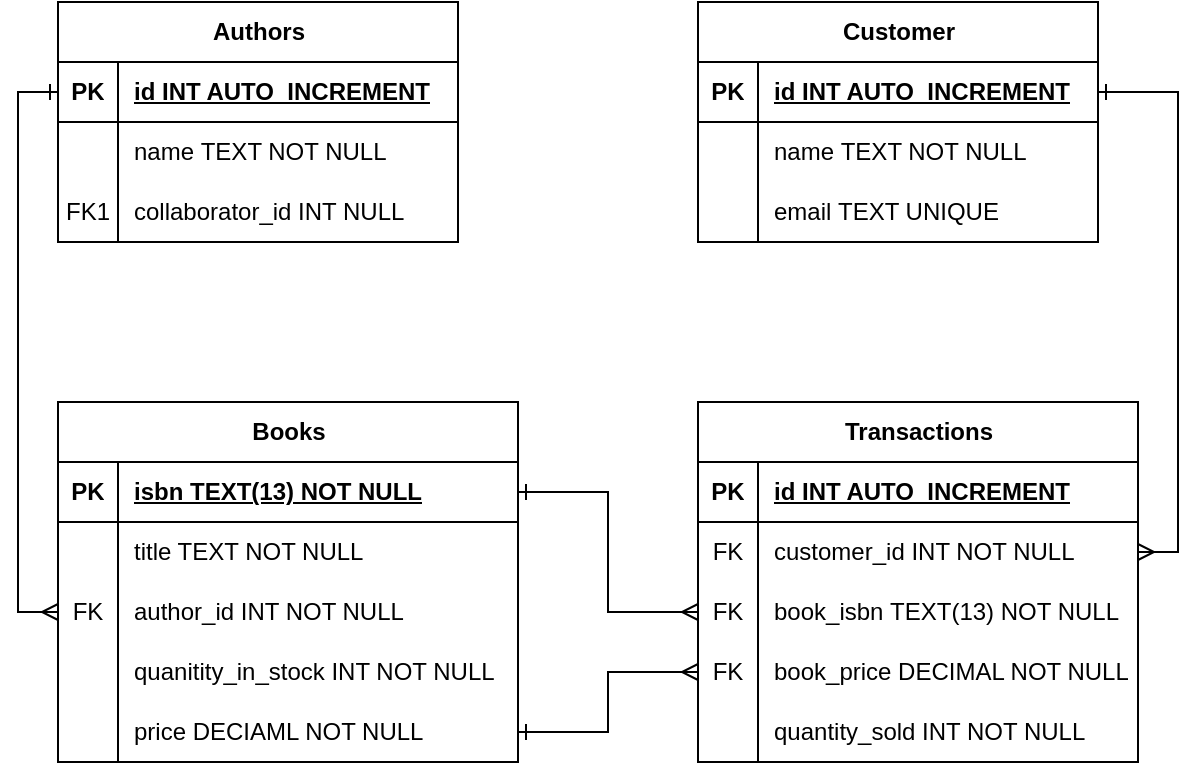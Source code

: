 <mxfile version="24.3.1" type="device">
  <diagram id="R2lEEEUBdFMjLlhIrx00" name="Page-1">
    <mxGraphModel dx="1434" dy="756" grid="1" gridSize="10" guides="1" tooltips="1" connect="1" arrows="1" fold="1" page="1" pageScale="1" pageWidth="850" pageHeight="1100" math="0" shadow="0" extFonts="Permanent Marker^https://fonts.googleapis.com/css?family=Permanent+Marker">
      <root>
        <mxCell id="0" />
        <mxCell id="1" parent="0" />
        <mxCell id="uDvXk4ecQicx8STJXTx6-1" value="Books" style="shape=table;startSize=30;container=1;collapsible=1;childLayout=tableLayout;fixedRows=1;rowLines=0;fontStyle=1;align=center;resizeLast=1;html=1;" parent="1" vertex="1">
          <mxGeometry x="80" y="240" width="230" height="180" as="geometry" />
        </mxCell>
        <mxCell id="uDvXk4ecQicx8STJXTx6-2" value="" style="shape=tableRow;horizontal=0;startSize=0;swimlaneHead=0;swimlaneBody=0;fillColor=none;collapsible=0;dropTarget=0;points=[[0,0.5],[1,0.5]];portConstraint=eastwest;top=0;left=0;right=0;bottom=1;" parent="uDvXk4ecQicx8STJXTx6-1" vertex="1">
          <mxGeometry y="30" width="230" height="30" as="geometry" />
        </mxCell>
        <mxCell id="uDvXk4ecQicx8STJXTx6-3" value="PK" style="shape=partialRectangle;connectable=0;fillColor=none;top=0;left=0;bottom=0;right=0;fontStyle=1;overflow=hidden;whiteSpace=wrap;html=1;" parent="uDvXk4ecQicx8STJXTx6-2" vertex="1">
          <mxGeometry width="30" height="30" as="geometry">
            <mxRectangle width="30" height="30" as="alternateBounds" />
          </mxGeometry>
        </mxCell>
        <mxCell id="uDvXk4ecQicx8STJXTx6-4" value="isbn&amp;nbsp;TEXT(13) NOT NULL" style="shape=partialRectangle;connectable=0;fillColor=none;top=0;left=0;bottom=0;right=0;align=left;spacingLeft=6;fontStyle=5;overflow=hidden;whiteSpace=wrap;html=1;" parent="uDvXk4ecQicx8STJXTx6-2" vertex="1">
          <mxGeometry x="30" width="200" height="30" as="geometry">
            <mxRectangle width="200" height="30" as="alternateBounds" />
          </mxGeometry>
        </mxCell>
        <mxCell id="uDvXk4ecQicx8STJXTx6-5" value="" style="shape=tableRow;horizontal=0;startSize=0;swimlaneHead=0;swimlaneBody=0;fillColor=none;collapsible=0;dropTarget=0;points=[[0,0.5],[1,0.5]];portConstraint=eastwest;top=0;left=0;right=0;bottom=0;" parent="uDvXk4ecQicx8STJXTx6-1" vertex="1">
          <mxGeometry y="60" width="230" height="30" as="geometry" />
        </mxCell>
        <mxCell id="uDvXk4ecQicx8STJXTx6-6" value="" style="shape=partialRectangle;connectable=0;fillColor=none;top=0;left=0;bottom=0;right=0;editable=1;overflow=hidden;whiteSpace=wrap;html=1;" parent="uDvXk4ecQicx8STJXTx6-5" vertex="1">
          <mxGeometry width="30" height="30" as="geometry">
            <mxRectangle width="30" height="30" as="alternateBounds" />
          </mxGeometry>
        </mxCell>
        <mxCell id="uDvXk4ecQicx8STJXTx6-7" value="title TEXT NOT NULL" style="shape=partialRectangle;connectable=0;fillColor=none;top=0;left=0;bottom=0;right=0;align=left;spacingLeft=6;overflow=hidden;whiteSpace=wrap;html=1;" parent="uDvXk4ecQicx8STJXTx6-5" vertex="1">
          <mxGeometry x="30" width="200" height="30" as="geometry">
            <mxRectangle width="200" height="30" as="alternateBounds" />
          </mxGeometry>
        </mxCell>
        <mxCell id="uDvXk4ecQicx8STJXTx6-8" value="" style="shape=tableRow;horizontal=0;startSize=0;swimlaneHead=0;swimlaneBody=0;fillColor=none;collapsible=0;dropTarget=0;points=[[0,0.5],[1,0.5]];portConstraint=eastwest;top=0;left=0;right=0;bottom=0;" parent="uDvXk4ecQicx8STJXTx6-1" vertex="1">
          <mxGeometry y="90" width="230" height="30" as="geometry" />
        </mxCell>
        <mxCell id="uDvXk4ecQicx8STJXTx6-9" value="FK" style="shape=partialRectangle;connectable=0;fillColor=none;top=0;left=0;bottom=0;right=0;editable=1;overflow=hidden;whiteSpace=wrap;html=1;" parent="uDvXk4ecQicx8STJXTx6-8" vertex="1">
          <mxGeometry width="30" height="30" as="geometry">
            <mxRectangle width="30" height="30" as="alternateBounds" />
          </mxGeometry>
        </mxCell>
        <mxCell id="uDvXk4ecQicx8STJXTx6-10" value="author_id INT NOT NULL" style="shape=partialRectangle;connectable=0;fillColor=none;top=0;left=0;bottom=0;right=0;align=left;spacingLeft=6;overflow=hidden;whiteSpace=wrap;html=1;" parent="uDvXk4ecQicx8STJXTx6-8" vertex="1">
          <mxGeometry x="30" width="200" height="30" as="geometry">
            <mxRectangle width="200" height="30" as="alternateBounds" />
          </mxGeometry>
        </mxCell>
        <mxCell id="uDvXk4ecQicx8STJXTx6-11" value="" style="shape=tableRow;horizontal=0;startSize=0;swimlaneHead=0;swimlaneBody=0;fillColor=none;collapsible=0;dropTarget=0;points=[[0,0.5],[1,0.5]];portConstraint=eastwest;top=0;left=0;right=0;bottom=0;" parent="uDvXk4ecQicx8STJXTx6-1" vertex="1">
          <mxGeometry y="120" width="230" height="30" as="geometry" />
        </mxCell>
        <mxCell id="uDvXk4ecQicx8STJXTx6-12" value="" style="shape=partialRectangle;connectable=0;fillColor=none;top=0;left=0;bottom=0;right=0;editable=1;overflow=hidden;whiteSpace=wrap;html=1;" parent="uDvXk4ecQicx8STJXTx6-11" vertex="1">
          <mxGeometry width="30" height="30" as="geometry">
            <mxRectangle width="30" height="30" as="alternateBounds" />
          </mxGeometry>
        </mxCell>
        <mxCell id="uDvXk4ecQicx8STJXTx6-13" value="quanitity_in_stock INT NOT NULL" style="shape=partialRectangle;connectable=0;fillColor=none;top=0;left=0;bottom=0;right=0;align=left;spacingLeft=6;overflow=hidden;whiteSpace=wrap;html=1;" parent="uDvXk4ecQicx8STJXTx6-11" vertex="1">
          <mxGeometry x="30" width="200" height="30" as="geometry">
            <mxRectangle width="200" height="30" as="alternateBounds" />
          </mxGeometry>
        </mxCell>
        <mxCell id="uDvXk4ecQicx8STJXTx6-53" style="shape=tableRow;horizontal=0;startSize=0;swimlaneHead=0;swimlaneBody=0;fillColor=none;collapsible=0;dropTarget=0;points=[[0,0.5],[1,0.5]];portConstraint=eastwest;top=0;left=0;right=0;bottom=0;" parent="uDvXk4ecQicx8STJXTx6-1" vertex="1">
          <mxGeometry y="150" width="230" height="30" as="geometry" />
        </mxCell>
        <mxCell id="uDvXk4ecQicx8STJXTx6-54" style="shape=partialRectangle;connectable=0;fillColor=none;top=0;left=0;bottom=0;right=0;editable=1;overflow=hidden;whiteSpace=wrap;html=1;" parent="uDvXk4ecQicx8STJXTx6-53" vertex="1">
          <mxGeometry width="30" height="30" as="geometry">
            <mxRectangle width="30" height="30" as="alternateBounds" />
          </mxGeometry>
        </mxCell>
        <mxCell id="uDvXk4ecQicx8STJXTx6-55" value="price DECIAML NOT NULL" style="shape=partialRectangle;connectable=0;fillColor=none;top=0;left=0;bottom=0;right=0;align=left;spacingLeft=6;overflow=hidden;whiteSpace=wrap;html=1;" parent="uDvXk4ecQicx8STJXTx6-53" vertex="1">
          <mxGeometry x="30" width="200" height="30" as="geometry">
            <mxRectangle width="200" height="30" as="alternateBounds" />
          </mxGeometry>
        </mxCell>
        <mxCell id="uDvXk4ecQicx8STJXTx6-14" value="Transactions" style="shape=table;startSize=30;container=1;collapsible=1;childLayout=tableLayout;fixedRows=1;rowLines=0;fontStyle=1;align=center;resizeLast=1;html=1;" parent="1" vertex="1">
          <mxGeometry x="400" y="240" width="220" height="180" as="geometry" />
        </mxCell>
        <mxCell id="uDvXk4ecQicx8STJXTx6-15" value="" style="shape=tableRow;horizontal=0;startSize=0;swimlaneHead=0;swimlaneBody=0;fillColor=none;collapsible=0;dropTarget=0;points=[[0,0.5],[1,0.5]];portConstraint=eastwest;top=0;left=0;right=0;bottom=1;" parent="uDvXk4ecQicx8STJXTx6-14" vertex="1">
          <mxGeometry y="30" width="220" height="30" as="geometry" />
        </mxCell>
        <mxCell id="uDvXk4ecQicx8STJXTx6-16" value="PK" style="shape=partialRectangle;connectable=0;fillColor=none;top=0;left=0;bottom=0;right=0;fontStyle=1;overflow=hidden;whiteSpace=wrap;html=1;" parent="uDvXk4ecQicx8STJXTx6-15" vertex="1">
          <mxGeometry width="30" height="30" as="geometry">
            <mxRectangle width="30" height="30" as="alternateBounds" />
          </mxGeometry>
        </mxCell>
        <mxCell id="uDvXk4ecQicx8STJXTx6-17" value="id&amp;nbsp;INT AUTO_INCREMENT" style="shape=partialRectangle;connectable=0;fillColor=none;top=0;left=0;bottom=0;right=0;align=left;spacingLeft=6;fontStyle=5;overflow=hidden;whiteSpace=wrap;html=1;" parent="uDvXk4ecQicx8STJXTx6-15" vertex="1">
          <mxGeometry x="30" width="190" height="30" as="geometry">
            <mxRectangle width="190" height="30" as="alternateBounds" />
          </mxGeometry>
        </mxCell>
        <mxCell id="uDvXk4ecQicx8STJXTx6-18" value="" style="shape=tableRow;horizontal=0;startSize=0;swimlaneHead=0;swimlaneBody=0;fillColor=none;collapsible=0;dropTarget=0;points=[[0,0.5],[1,0.5]];portConstraint=eastwest;top=0;left=0;right=0;bottom=0;" parent="uDvXk4ecQicx8STJXTx6-14" vertex="1">
          <mxGeometry y="60" width="220" height="30" as="geometry" />
        </mxCell>
        <mxCell id="uDvXk4ecQicx8STJXTx6-19" value="FK" style="shape=partialRectangle;connectable=0;fillColor=none;top=0;left=0;bottom=0;right=0;editable=1;overflow=hidden;whiteSpace=wrap;html=1;" parent="uDvXk4ecQicx8STJXTx6-18" vertex="1">
          <mxGeometry width="30" height="30" as="geometry">
            <mxRectangle width="30" height="30" as="alternateBounds" />
          </mxGeometry>
        </mxCell>
        <mxCell id="uDvXk4ecQicx8STJXTx6-20" value="customer_id&amp;nbsp;INT NOT NULL" style="shape=partialRectangle;connectable=0;fillColor=none;top=0;left=0;bottom=0;right=0;align=left;spacingLeft=6;overflow=hidden;whiteSpace=wrap;html=1;" parent="uDvXk4ecQicx8STJXTx6-18" vertex="1">
          <mxGeometry x="30" width="190" height="30" as="geometry">
            <mxRectangle width="190" height="30" as="alternateBounds" />
          </mxGeometry>
        </mxCell>
        <mxCell id="UhB80fwt8fDrq1d2Jf7F-4" style="shape=tableRow;horizontal=0;startSize=0;swimlaneHead=0;swimlaneBody=0;fillColor=none;collapsible=0;dropTarget=0;points=[[0,0.5],[1,0.5]];portConstraint=eastwest;top=0;left=0;right=0;bottom=0;" vertex="1" parent="uDvXk4ecQicx8STJXTx6-14">
          <mxGeometry y="90" width="220" height="30" as="geometry" />
        </mxCell>
        <mxCell id="UhB80fwt8fDrq1d2Jf7F-5" value="FK" style="shape=partialRectangle;connectable=0;fillColor=none;top=0;left=0;bottom=0;right=0;editable=1;overflow=hidden;whiteSpace=wrap;html=1;" vertex="1" parent="UhB80fwt8fDrq1d2Jf7F-4">
          <mxGeometry width="30" height="30" as="geometry">
            <mxRectangle width="30" height="30" as="alternateBounds" />
          </mxGeometry>
        </mxCell>
        <mxCell id="UhB80fwt8fDrq1d2Jf7F-6" value="book_isbn&amp;nbsp;TEXT(13) NOT NULL" style="shape=partialRectangle;connectable=0;fillColor=none;top=0;left=0;bottom=0;right=0;align=left;spacingLeft=6;overflow=hidden;whiteSpace=wrap;html=1;" vertex="1" parent="UhB80fwt8fDrq1d2Jf7F-4">
          <mxGeometry x="30" width="190" height="30" as="geometry">
            <mxRectangle width="190" height="30" as="alternateBounds" />
          </mxGeometry>
        </mxCell>
        <mxCell id="UhB80fwt8fDrq1d2Jf7F-1" style="shape=tableRow;horizontal=0;startSize=0;swimlaneHead=0;swimlaneBody=0;fillColor=none;collapsible=0;dropTarget=0;points=[[0,0.5],[1,0.5]];portConstraint=eastwest;top=0;left=0;right=0;bottom=0;" vertex="1" parent="uDvXk4ecQicx8STJXTx6-14">
          <mxGeometry y="120" width="220" height="30" as="geometry" />
        </mxCell>
        <mxCell id="UhB80fwt8fDrq1d2Jf7F-2" value="FK" style="shape=partialRectangle;connectable=0;fillColor=none;top=0;left=0;bottom=0;right=0;editable=1;overflow=hidden;whiteSpace=wrap;html=1;" vertex="1" parent="UhB80fwt8fDrq1d2Jf7F-1">
          <mxGeometry width="30" height="30" as="geometry">
            <mxRectangle width="30" height="30" as="alternateBounds" />
          </mxGeometry>
        </mxCell>
        <mxCell id="UhB80fwt8fDrq1d2Jf7F-3" value="book_price&amp;nbsp;DECIMAL NOT NULL" style="shape=partialRectangle;connectable=0;fillColor=none;top=0;left=0;bottom=0;right=0;align=left;spacingLeft=6;overflow=hidden;whiteSpace=wrap;html=1;" vertex="1" parent="UhB80fwt8fDrq1d2Jf7F-1">
          <mxGeometry x="30" width="190" height="30" as="geometry">
            <mxRectangle width="190" height="30" as="alternateBounds" />
          </mxGeometry>
        </mxCell>
        <mxCell id="uDvXk4ecQicx8STJXTx6-21" value="" style="shape=tableRow;horizontal=0;startSize=0;swimlaneHead=0;swimlaneBody=0;fillColor=none;collapsible=0;dropTarget=0;points=[[0,0.5],[1,0.5]];portConstraint=eastwest;top=0;left=0;right=0;bottom=0;" parent="uDvXk4ecQicx8STJXTx6-14" vertex="1">
          <mxGeometry y="150" width="220" height="30" as="geometry" />
        </mxCell>
        <mxCell id="uDvXk4ecQicx8STJXTx6-22" value="" style="shape=partialRectangle;connectable=0;fillColor=none;top=0;left=0;bottom=0;right=0;editable=1;overflow=hidden;whiteSpace=wrap;html=1;" parent="uDvXk4ecQicx8STJXTx6-21" vertex="1">
          <mxGeometry width="30" height="30" as="geometry">
            <mxRectangle width="30" height="30" as="alternateBounds" />
          </mxGeometry>
        </mxCell>
        <mxCell id="uDvXk4ecQicx8STJXTx6-23" value="quantity_sold&amp;nbsp;INT NOT NULL" style="shape=partialRectangle;connectable=0;fillColor=none;top=0;left=0;bottom=0;right=0;align=left;spacingLeft=6;overflow=hidden;whiteSpace=wrap;html=1;" parent="uDvXk4ecQicx8STJXTx6-21" vertex="1">
          <mxGeometry x="30" width="190" height="30" as="geometry">
            <mxRectangle width="190" height="30" as="alternateBounds" />
          </mxGeometry>
        </mxCell>
        <mxCell id="uDvXk4ecQicx8STJXTx6-27" value="Customer" style="shape=table;startSize=30;container=1;collapsible=1;childLayout=tableLayout;fixedRows=1;rowLines=0;fontStyle=1;align=center;resizeLast=1;html=1;" parent="1" vertex="1">
          <mxGeometry x="400" y="40" width="200" height="120" as="geometry" />
        </mxCell>
        <mxCell id="uDvXk4ecQicx8STJXTx6-28" value="" style="shape=tableRow;horizontal=0;startSize=0;swimlaneHead=0;swimlaneBody=0;fillColor=none;collapsible=0;dropTarget=0;points=[[0,0.5],[1,0.5]];portConstraint=eastwest;top=0;left=0;right=0;bottom=1;" parent="uDvXk4ecQicx8STJXTx6-27" vertex="1">
          <mxGeometry y="30" width="200" height="30" as="geometry" />
        </mxCell>
        <mxCell id="uDvXk4ecQicx8STJXTx6-29" value="PK" style="shape=partialRectangle;connectable=0;fillColor=none;top=0;left=0;bottom=0;right=0;fontStyle=1;overflow=hidden;whiteSpace=wrap;html=1;" parent="uDvXk4ecQicx8STJXTx6-28" vertex="1">
          <mxGeometry width="30" height="30" as="geometry">
            <mxRectangle width="30" height="30" as="alternateBounds" />
          </mxGeometry>
        </mxCell>
        <mxCell id="uDvXk4ecQicx8STJXTx6-30" value="id&amp;nbsp;INT AUTO_INCREMENT" style="shape=partialRectangle;connectable=0;fillColor=none;top=0;left=0;bottom=0;right=0;align=left;spacingLeft=6;fontStyle=5;overflow=hidden;whiteSpace=wrap;html=1;" parent="uDvXk4ecQicx8STJXTx6-28" vertex="1">
          <mxGeometry x="30" width="170" height="30" as="geometry">
            <mxRectangle width="170" height="30" as="alternateBounds" />
          </mxGeometry>
        </mxCell>
        <mxCell id="uDvXk4ecQicx8STJXTx6-34" value="" style="shape=tableRow;horizontal=0;startSize=0;swimlaneHead=0;swimlaneBody=0;fillColor=none;collapsible=0;dropTarget=0;points=[[0,0.5],[1,0.5]];portConstraint=eastwest;top=0;left=0;right=0;bottom=0;" parent="uDvXk4ecQicx8STJXTx6-27" vertex="1">
          <mxGeometry y="60" width="200" height="30" as="geometry" />
        </mxCell>
        <mxCell id="uDvXk4ecQicx8STJXTx6-35" value="" style="shape=partialRectangle;connectable=0;fillColor=none;top=0;left=0;bottom=0;right=0;editable=1;overflow=hidden;whiteSpace=wrap;html=1;" parent="uDvXk4ecQicx8STJXTx6-34" vertex="1">
          <mxGeometry width="30" height="30" as="geometry">
            <mxRectangle width="30" height="30" as="alternateBounds" />
          </mxGeometry>
        </mxCell>
        <mxCell id="uDvXk4ecQicx8STJXTx6-36" value="name&amp;nbsp;TEXT NOT NULL" style="shape=partialRectangle;connectable=0;fillColor=none;top=0;left=0;bottom=0;right=0;align=left;spacingLeft=6;overflow=hidden;whiteSpace=wrap;html=1;" parent="uDvXk4ecQicx8STJXTx6-34" vertex="1">
          <mxGeometry x="30" width="170" height="30" as="geometry">
            <mxRectangle width="170" height="30" as="alternateBounds" />
          </mxGeometry>
        </mxCell>
        <mxCell id="UhB80fwt8fDrq1d2Jf7F-20" style="shape=tableRow;horizontal=0;startSize=0;swimlaneHead=0;swimlaneBody=0;fillColor=none;collapsible=0;dropTarget=0;points=[[0,0.5],[1,0.5]];portConstraint=eastwest;top=0;left=0;right=0;bottom=0;" vertex="1" parent="uDvXk4ecQicx8STJXTx6-27">
          <mxGeometry y="90" width="200" height="30" as="geometry" />
        </mxCell>
        <mxCell id="UhB80fwt8fDrq1d2Jf7F-21" style="shape=partialRectangle;connectable=0;fillColor=none;top=0;left=0;bottom=0;right=0;editable=1;overflow=hidden;whiteSpace=wrap;html=1;" vertex="1" parent="UhB80fwt8fDrq1d2Jf7F-20">
          <mxGeometry width="30" height="30" as="geometry">
            <mxRectangle width="30" height="30" as="alternateBounds" />
          </mxGeometry>
        </mxCell>
        <mxCell id="UhB80fwt8fDrq1d2Jf7F-22" value="email&amp;nbsp;TEXT UNIQUE" style="shape=partialRectangle;connectable=0;fillColor=none;top=0;left=0;bottom=0;right=0;align=left;spacingLeft=6;overflow=hidden;whiteSpace=wrap;html=1;" vertex="1" parent="UhB80fwt8fDrq1d2Jf7F-20">
          <mxGeometry x="30" width="170" height="30" as="geometry">
            <mxRectangle width="170" height="30" as="alternateBounds" />
          </mxGeometry>
        </mxCell>
        <mxCell id="uDvXk4ecQicx8STJXTx6-40" value="Authors" style="shape=table;startSize=30;container=1;collapsible=1;childLayout=tableLayout;fixedRows=1;rowLines=0;fontStyle=1;align=center;resizeLast=1;html=1;" parent="1" vertex="1">
          <mxGeometry x="80" y="40" width="200" height="120" as="geometry" />
        </mxCell>
        <mxCell id="uDvXk4ecQicx8STJXTx6-41" value="" style="shape=tableRow;horizontal=0;startSize=0;swimlaneHead=0;swimlaneBody=0;fillColor=none;collapsible=0;dropTarget=0;points=[[0,0.5],[1,0.5]];portConstraint=eastwest;top=0;left=0;right=0;bottom=1;" parent="uDvXk4ecQicx8STJXTx6-40" vertex="1">
          <mxGeometry y="30" width="200" height="30" as="geometry" />
        </mxCell>
        <mxCell id="uDvXk4ecQicx8STJXTx6-42" value="PK" style="shape=partialRectangle;connectable=0;fillColor=none;top=0;left=0;bottom=0;right=0;fontStyle=1;overflow=hidden;whiteSpace=wrap;html=1;" parent="uDvXk4ecQicx8STJXTx6-41" vertex="1">
          <mxGeometry width="30" height="30" as="geometry">
            <mxRectangle width="30" height="30" as="alternateBounds" />
          </mxGeometry>
        </mxCell>
        <mxCell id="uDvXk4ecQicx8STJXTx6-43" value="id&amp;nbsp;INT AUTO_INCREMENT" style="shape=partialRectangle;connectable=0;fillColor=none;top=0;left=0;bottom=0;right=0;align=left;spacingLeft=6;fontStyle=5;overflow=hidden;whiteSpace=wrap;html=1;" parent="uDvXk4ecQicx8STJXTx6-41" vertex="1">
          <mxGeometry x="30" width="170" height="30" as="geometry">
            <mxRectangle width="170" height="30" as="alternateBounds" />
          </mxGeometry>
        </mxCell>
        <mxCell id="uDvXk4ecQicx8STJXTx6-44" value="" style="shape=tableRow;horizontal=0;startSize=0;swimlaneHead=0;swimlaneBody=0;fillColor=none;collapsible=0;dropTarget=0;points=[[0,0.5],[1,0.5]];portConstraint=eastwest;top=0;left=0;right=0;bottom=0;" parent="uDvXk4ecQicx8STJXTx6-40" vertex="1">
          <mxGeometry y="60" width="200" height="30" as="geometry" />
        </mxCell>
        <mxCell id="uDvXk4ecQicx8STJXTx6-45" value="" style="shape=partialRectangle;connectable=0;fillColor=none;top=0;left=0;bottom=0;right=0;editable=1;overflow=hidden;whiteSpace=wrap;html=1;" parent="uDvXk4ecQicx8STJXTx6-44" vertex="1">
          <mxGeometry width="30" height="30" as="geometry">
            <mxRectangle width="30" height="30" as="alternateBounds" />
          </mxGeometry>
        </mxCell>
        <mxCell id="uDvXk4ecQicx8STJXTx6-46" value="name&amp;nbsp;TEXT NOT NULL" style="shape=partialRectangle;connectable=0;fillColor=none;top=0;left=0;bottom=0;right=0;align=left;spacingLeft=6;overflow=hidden;whiteSpace=wrap;html=1;" parent="uDvXk4ecQicx8STJXTx6-44" vertex="1">
          <mxGeometry x="30" width="170" height="30" as="geometry">
            <mxRectangle width="170" height="30" as="alternateBounds" />
          </mxGeometry>
        </mxCell>
        <mxCell id="UhB80fwt8fDrq1d2Jf7F-23" style="shape=tableRow;horizontal=0;startSize=0;swimlaneHead=0;swimlaneBody=0;fillColor=none;collapsible=0;dropTarget=0;points=[[0,0.5],[1,0.5]];portConstraint=eastwest;top=0;left=0;right=0;bottom=0;" vertex="1" parent="uDvXk4ecQicx8STJXTx6-40">
          <mxGeometry y="90" width="200" height="30" as="geometry" />
        </mxCell>
        <mxCell id="UhB80fwt8fDrq1d2Jf7F-24" value="FK1" style="shape=partialRectangle;connectable=0;fillColor=none;top=0;left=0;bottom=0;right=0;editable=1;overflow=hidden;whiteSpace=wrap;html=1;" vertex="1" parent="UhB80fwt8fDrq1d2Jf7F-23">
          <mxGeometry width="30" height="30" as="geometry">
            <mxRectangle width="30" height="30" as="alternateBounds" />
          </mxGeometry>
        </mxCell>
        <mxCell id="UhB80fwt8fDrq1d2Jf7F-25" value="collaborator_id INT NULL" style="shape=partialRectangle;connectable=0;fillColor=none;top=0;left=0;bottom=0;right=0;align=left;spacingLeft=6;overflow=hidden;whiteSpace=wrap;html=1;" vertex="1" parent="UhB80fwt8fDrq1d2Jf7F-23">
          <mxGeometry x="30" width="170" height="30" as="geometry">
            <mxRectangle width="170" height="30" as="alternateBounds" />
          </mxGeometry>
        </mxCell>
        <mxCell id="UhB80fwt8fDrq1d2Jf7F-16" style="edgeStyle=orthogonalEdgeStyle;rounded=0;orthogonalLoop=1;jettySize=auto;html=1;exitX=1;exitY=0.5;exitDx=0;exitDy=0;entryX=1;entryY=0.5;entryDx=0;entryDy=0;startArrow=ERone;startFill=0;endArrow=ERmany;endFill=0;" edge="1" parent="1" source="uDvXk4ecQicx8STJXTx6-28" target="uDvXk4ecQicx8STJXTx6-18">
          <mxGeometry relative="1" as="geometry" />
        </mxCell>
        <mxCell id="UhB80fwt8fDrq1d2Jf7F-17" style="edgeStyle=orthogonalEdgeStyle;rounded=0;orthogonalLoop=1;jettySize=auto;html=1;exitX=0;exitY=0.5;exitDx=0;exitDy=0;entryX=0;entryY=0.5;entryDx=0;entryDy=0;startArrow=ERone;startFill=0;endArrow=ERmany;endFill=0;" edge="1" parent="1" source="uDvXk4ecQicx8STJXTx6-41" target="uDvXk4ecQicx8STJXTx6-8">
          <mxGeometry relative="1" as="geometry" />
        </mxCell>
        <mxCell id="UhB80fwt8fDrq1d2Jf7F-18" style="edgeStyle=orthogonalEdgeStyle;rounded=0;orthogonalLoop=1;jettySize=auto;html=1;exitX=1;exitY=0.5;exitDx=0;exitDy=0;entryX=0;entryY=0.5;entryDx=0;entryDy=0;startArrow=ERone;startFill=0;endArrow=ERmany;endFill=0;" edge="1" parent="1" source="uDvXk4ecQicx8STJXTx6-2" target="UhB80fwt8fDrq1d2Jf7F-4">
          <mxGeometry relative="1" as="geometry" />
        </mxCell>
        <mxCell id="UhB80fwt8fDrq1d2Jf7F-19" style="edgeStyle=orthogonalEdgeStyle;rounded=0;orthogonalLoop=1;jettySize=auto;html=1;exitX=1;exitY=0.5;exitDx=0;exitDy=0;entryX=0;entryY=0.5;entryDx=0;entryDy=0;startArrow=ERone;startFill=0;endArrow=ERmany;endFill=0;" edge="1" parent="1" source="uDvXk4ecQicx8STJXTx6-53" target="UhB80fwt8fDrq1d2Jf7F-1">
          <mxGeometry relative="1" as="geometry" />
        </mxCell>
      </root>
    </mxGraphModel>
  </diagram>
</mxfile>
